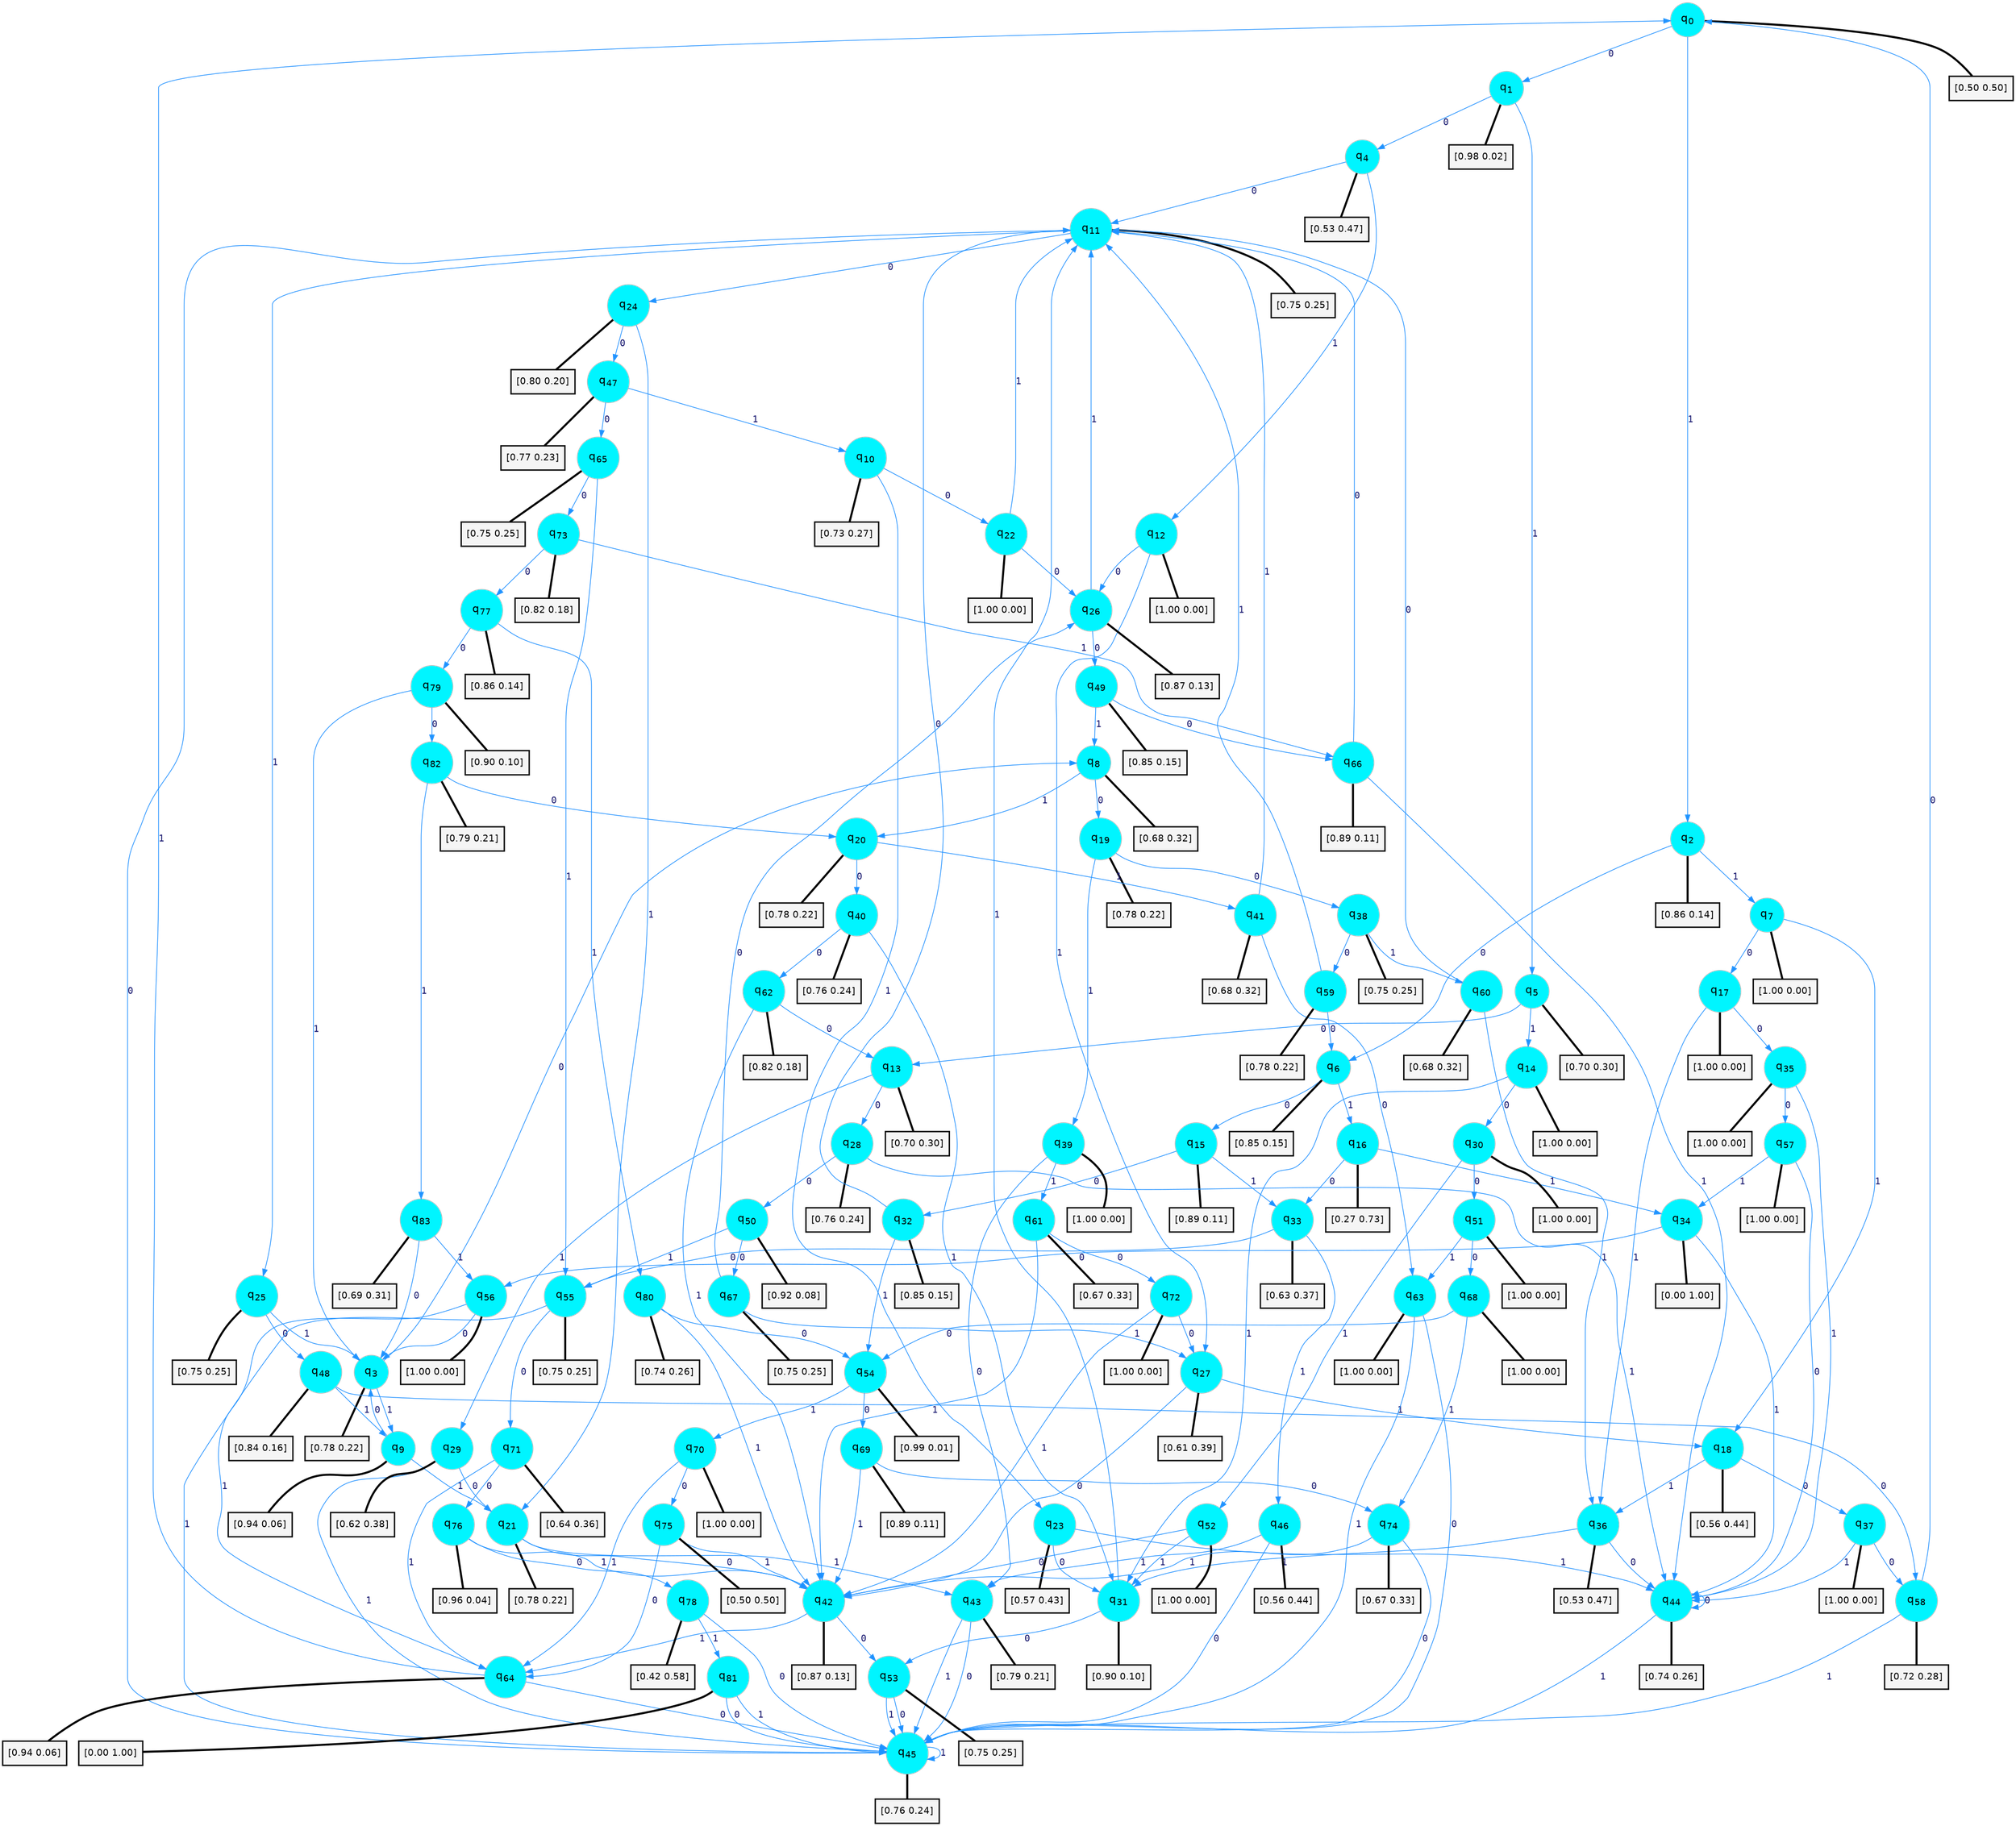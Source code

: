 digraph G {
graph [
bgcolor=transparent, dpi=300, rankdir=TD, size="40,25"];
node [
color=gray, fillcolor=turquoise1, fontcolor=black, fontname=Helvetica, fontsize=16, fontweight=bold, shape=circle, style=filled];
edge [
arrowsize=1, color=dodgerblue1, fontcolor=midnightblue, fontname=courier, fontweight=bold, penwidth=1, style=solid, weight=20];
0[label=<q<SUB>0</SUB>>];
1[label=<q<SUB>1</SUB>>];
2[label=<q<SUB>2</SUB>>];
3[label=<q<SUB>3</SUB>>];
4[label=<q<SUB>4</SUB>>];
5[label=<q<SUB>5</SUB>>];
6[label=<q<SUB>6</SUB>>];
7[label=<q<SUB>7</SUB>>];
8[label=<q<SUB>8</SUB>>];
9[label=<q<SUB>9</SUB>>];
10[label=<q<SUB>10</SUB>>];
11[label=<q<SUB>11</SUB>>];
12[label=<q<SUB>12</SUB>>];
13[label=<q<SUB>13</SUB>>];
14[label=<q<SUB>14</SUB>>];
15[label=<q<SUB>15</SUB>>];
16[label=<q<SUB>16</SUB>>];
17[label=<q<SUB>17</SUB>>];
18[label=<q<SUB>18</SUB>>];
19[label=<q<SUB>19</SUB>>];
20[label=<q<SUB>20</SUB>>];
21[label=<q<SUB>21</SUB>>];
22[label=<q<SUB>22</SUB>>];
23[label=<q<SUB>23</SUB>>];
24[label=<q<SUB>24</SUB>>];
25[label=<q<SUB>25</SUB>>];
26[label=<q<SUB>26</SUB>>];
27[label=<q<SUB>27</SUB>>];
28[label=<q<SUB>28</SUB>>];
29[label=<q<SUB>29</SUB>>];
30[label=<q<SUB>30</SUB>>];
31[label=<q<SUB>31</SUB>>];
32[label=<q<SUB>32</SUB>>];
33[label=<q<SUB>33</SUB>>];
34[label=<q<SUB>34</SUB>>];
35[label=<q<SUB>35</SUB>>];
36[label=<q<SUB>36</SUB>>];
37[label=<q<SUB>37</SUB>>];
38[label=<q<SUB>38</SUB>>];
39[label=<q<SUB>39</SUB>>];
40[label=<q<SUB>40</SUB>>];
41[label=<q<SUB>41</SUB>>];
42[label=<q<SUB>42</SUB>>];
43[label=<q<SUB>43</SUB>>];
44[label=<q<SUB>44</SUB>>];
45[label=<q<SUB>45</SUB>>];
46[label=<q<SUB>46</SUB>>];
47[label=<q<SUB>47</SUB>>];
48[label=<q<SUB>48</SUB>>];
49[label=<q<SUB>49</SUB>>];
50[label=<q<SUB>50</SUB>>];
51[label=<q<SUB>51</SUB>>];
52[label=<q<SUB>52</SUB>>];
53[label=<q<SUB>53</SUB>>];
54[label=<q<SUB>54</SUB>>];
55[label=<q<SUB>55</SUB>>];
56[label=<q<SUB>56</SUB>>];
57[label=<q<SUB>57</SUB>>];
58[label=<q<SUB>58</SUB>>];
59[label=<q<SUB>59</SUB>>];
60[label=<q<SUB>60</SUB>>];
61[label=<q<SUB>61</SUB>>];
62[label=<q<SUB>62</SUB>>];
63[label=<q<SUB>63</SUB>>];
64[label=<q<SUB>64</SUB>>];
65[label=<q<SUB>65</SUB>>];
66[label=<q<SUB>66</SUB>>];
67[label=<q<SUB>67</SUB>>];
68[label=<q<SUB>68</SUB>>];
69[label=<q<SUB>69</SUB>>];
70[label=<q<SUB>70</SUB>>];
71[label=<q<SUB>71</SUB>>];
72[label=<q<SUB>72</SUB>>];
73[label=<q<SUB>73</SUB>>];
74[label=<q<SUB>74</SUB>>];
75[label=<q<SUB>75</SUB>>];
76[label=<q<SUB>76</SUB>>];
77[label=<q<SUB>77</SUB>>];
78[label=<q<SUB>78</SUB>>];
79[label=<q<SUB>79</SUB>>];
80[label=<q<SUB>80</SUB>>];
81[label=<q<SUB>81</SUB>>];
82[label=<q<SUB>82</SUB>>];
83[label=<q<SUB>83</SUB>>];
84[label="[0.50 0.50]", shape=box,fontcolor=black, fontname=Helvetica, fontsize=14, penwidth=2, fillcolor=whitesmoke,color=black];
85[label="[0.98 0.02]", shape=box,fontcolor=black, fontname=Helvetica, fontsize=14, penwidth=2, fillcolor=whitesmoke,color=black];
86[label="[0.86 0.14]", shape=box,fontcolor=black, fontname=Helvetica, fontsize=14, penwidth=2, fillcolor=whitesmoke,color=black];
87[label="[0.78 0.22]", shape=box,fontcolor=black, fontname=Helvetica, fontsize=14, penwidth=2, fillcolor=whitesmoke,color=black];
88[label="[0.53 0.47]", shape=box,fontcolor=black, fontname=Helvetica, fontsize=14, penwidth=2, fillcolor=whitesmoke,color=black];
89[label="[0.70 0.30]", shape=box,fontcolor=black, fontname=Helvetica, fontsize=14, penwidth=2, fillcolor=whitesmoke,color=black];
90[label="[0.85 0.15]", shape=box,fontcolor=black, fontname=Helvetica, fontsize=14, penwidth=2, fillcolor=whitesmoke,color=black];
91[label="[1.00 0.00]", shape=box,fontcolor=black, fontname=Helvetica, fontsize=14, penwidth=2, fillcolor=whitesmoke,color=black];
92[label="[0.68 0.32]", shape=box,fontcolor=black, fontname=Helvetica, fontsize=14, penwidth=2, fillcolor=whitesmoke,color=black];
93[label="[0.94 0.06]", shape=box,fontcolor=black, fontname=Helvetica, fontsize=14, penwidth=2, fillcolor=whitesmoke,color=black];
94[label="[0.73 0.27]", shape=box,fontcolor=black, fontname=Helvetica, fontsize=14, penwidth=2, fillcolor=whitesmoke,color=black];
95[label="[0.75 0.25]", shape=box,fontcolor=black, fontname=Helvetica, fontsize=14, penwidth=2, fillcolor=whitesmoke,color=black];
96[label="[1.00 0.00]", shape=box,fontcolor=black, fontname=Helvetica, fontsize=14, penwidth=2, fillcolor=whitesmoke,color=black];
97[label="[0.70 0.30]", shape=box,fontcolor=black, fontname=Helvetica, fontsize=14, penwidth=2, fillcolor=whitesmoke,color=black];
98[label="[1.00 0.00]", shape=box,fontcolor=black, fontname=Helvetica, fontsize=14, penwidth=2, fillcolor=whitesmoke,color=black];
99[label="[0.89 0.11]", shape=box,fontcolor=black, fontname=Helvetica, fontsize=14, penwidth=2, fillcolor=whitesmoke,color=black];
100[label="[0.27 0.73]", shape=box,fontcolor=black, fontname=Helvetica, fontsize=14, penwidth=2, fillcolor=whitesmoke,color=black];
101[label="[1.00 0.00]", shape=box,fontcolor=black, fontname=Helvetica, fontsize=14, penwidth=2, fillcolor=whitesmoke,color=black];
102[label="[0.56 0.44]", shape=box,fontcolor=black, fontname=Helvetica, fontsize=14, penwidth=2, fillcolor=whitesmoke,color=black];
103[label="[0.78 0.22]", shape=box,fontcolor=black, fontname=Helvetica, fontsize=14, penwidth=2, fillcolor=whitesmoke,color=black];
104[label="[0.78 0.22]", shape=box,fontcolor=black, fontname=Helvetica, fontsize=14, penwidth=2, fillcolor=whitesmoke,color=black];
105[label="[0.78 0.22]", shape=box,fontcolor=black, fontname=Helvetica, fontsize=14, penwidth=2, fillcolor=whitesmoke,color=black];
106[label="[1.00 0.00]", shape=box,fontcolor=black, fontname=Helvetica, fontsize=14, penwidth=2, fillcolor=whitesmoke,color=black];
107[label="[0.57 0.43]", shape=box,fontcolor=black, fontname=Helvetica, fontsize=14, penwidth=2, fillcolor=whitesmoke,color=black];
108[label="[0.80 0.20]", shape=box,fontcolor=black, fontname=Helvetica, fontsize=14, penwidth=2, fillcolor=whitesmoke,color=black];
109[label="[0.75 0.25]", shape=box,fontcolor=black, fontname=Helvetica, fontsize=14, penwidth=2, fillcolor=whitesmoke,color=black];
110[label="[0.87 0.13]", shape=box,fontcolor=black, fontname=Helvetica, fontsize=14, penwidth=2, fillcolor=whitesmoke,color=black];
111[label="[0.61 0.39]", shape=box,fontcolor=black, fontname=Helvetica, fontsize=14, penwidth=2, fillcolor=whitesmoke,color=black];
112[label="[0.76 0.24]", shape=box,fontcolor=black, fontname=Helvetica, fontsize=14, penwidth=2, fillcolor=whitesmoke,color=black];
113[label="[0.62 0.38]", shape=box,fontcolor=black, fontname=Helvetica, fontsize=14, penwidth=2, fillcolor=whitesmoke,color=black];
114[label="[1.00 0.00]", shape=box,fontcolor=black, fontname=Helvetica, fontsize=14, penwidth=2, fillcolor=whitesmoke,color=black];
115[label="[0.90 0.10]", shape=box,fontcolor=black, fontname=Helvetica, fontsize=14, penwidth=2, fillcolor=whitesmoke,color=black];
116[label="[0.85 0.15]", shape=box,fontcolor=black, fontname=Helvetica, fontsize=14, penwidth=2, fillcolor=whitesmoke,color=black];
117[label="[0.63 0.37]", shape=box,fontcolor=black, fontname=Helvetica, fontsize=14, penwidth=2, fillcolor=whitesmoke,color=black];
118[label="[0.00 1.00]", shape=box,fontcolor=black, fontname=Helvetica, fontsize=14, penwidth=2, fillcolor=whitesmoke,color=black];
119[label="[1.00 0.00]", shape=box,fontcolor=black, fontname=Helvetica, fontsize=14, penwidth=2, fillcolor=whitesmoke,color=black];
120[label="[0.53 0.47]", shape=box,fontcolor=black, fontname=Helvetica, fontsize=14, penwidth=2, fillcolor=whitesmoke,color=black];
121[label="[1.00 0.00]", shape=box,fontcolor=black, fontname=Helvetica, fontsize=14, penwidth=2, fillcolor=whitesmoke,color=black];
122[label="[0.75 0.25]", shape=box,fontcolor=black, fontname=Helvetica, fontsize=14, penwidth=2, fillcolor=whitesmoke,color=black];
123[label="[1.00 0.00]", shape=box,fontcolor=black, fontname=Helvetica, fontsize=14, penwidth=2, fillcolor=whitesmoke,color=black];
124[label="[0.76 0.24]", shape=box,fontcolor=black, fontname=Helvetica, fontsize=14, penwidth=2, fillcolor=whitesmoke,color=black];
125[label="[0.68 0.32]", shape=box,fontcolor=black, fontname=Helvetica, fontsize=14, penwidth=2, fillcolor=whitesmoke,color=black];
126[label="[0.87 0.13]", shape=box,fontcolor=black, fontname=Helvetica, fontsize=14, penwidth=2, fillcolor=whitesmoke,color=black];
127[label="[0.79 0.21]", shape=box,fontcolor=black, fontname=Helvetica, fontsize=14, penwidth=2, fillcolor=whitesmoke,color=black];
128[label="[0.74 0.26]", shape=box,fontcolor=black, fontname=Helvetica, fontsize=14, penwidth=2, fillcolor=whitesmoke,color=black];
129[label="[0.76 0.24]", shape=box,fontcolor=black, fontname=Helvetica, fontsize=14, penwidth=2, fillcolor=whitesmoke,color=black];
130[label="[0.56 0.44]", shape=box,fontcolor=black, fontname=Helvetica, fontsize=14, penwidth=2, fillcolor=whitesmoke,color=black];
131[label="[0.77 0.23]", shape=box,fontcolor=black, fontname=Helvetica, fontsize=14, penwidth=2, fillcolor=whitesmoke,color=black];
132[label="[0.84 0.16]", shape=box,fontcolor=black, fontname=Helvetica, fontsize=14, penwidth=2, fillcolor=whitesmoke,color=black];
133[label="[0.85 0.15]", shape=box,fontcolor=black, fontname=Helvetica, fontsize=14, penwidth=2, fillcolor=whitesmoke,color=black];
134[label="[0.92 0.08]", shape=box,fontcolor=black, fontname=Helvetica, fontsize=14, penwidth=2, fillcolor=whitesmoke,color=black];
135[label="[1.00 0.00]", shape=box,fontcolor=black, fontname=Helvetica, fontsize=14, penwidth=2, fillcolor=whitesmoke,color=black];
136[label="[1.00 0.00]", shape=box,fontcolor=black, fontname=Helvetica, fontsize=14, penwidth=2, fillcolor=whitesmoke,color=black];
137[label="[0.75 0.25]", shape=box,fontcolor=black, fontname=Helvetica, fontsize=14, penwidth=2, fillcolor=whitesmoke,color=black];
138[label="[0.99 0.01]", shape=box,fontcolor=black, fontname=Helvetica, fontsize=14, penwidth=2, fillcolor=whitesmoke,color=black];
139[label="[0.75 0.25]", shape=box,fontcolor=black, fontname=Helvetica, fontsize=14, penwidth=2, fillcolor=whitesmoke,color=black];
140[label="[1.00 0.00]", shape=box,fontcolor=black, fontname=Helvetica, fontsize=14, penwidth=2, fillcolor=whitesmoke,color=black];
141[label="[1.00 0.00]", shape=box,fontcolor=black, fontname=Helvetica, fontsize=14, penwidth=2, fillcolor=whitesmoke,color=black];
142[label="[0.72 0.28]", shape=box,fontcolor=black, fontname=Helvetica, fontsize=14, penwidth=2, fillcolor=whitesmoke,color=black];
143[label="[0.78 0.22]", shape=box,fontcolor=black, fontname=Helvetica, fontsize=14, penwidth=2, fillcolor=whitesmoke,color=black];
144[label="[0.68 0.32]", shape=box,fontcolor=black, fontname=Helvetica, fontsize=14, penwidth=2, fillcolor=whitesmoke,color=black];
145[label="[0.67 0.33]", shape=box,fontcolor=black, fontname=Helvetica, fontsize=14, penwidth=2, fillcolor=whitesmoke,color=black];
146[label="[0.82 0.18]", shape=box,fontcolor=black, fontname=Helvetica, fontsize=14, penwidth=2, fillcolor=whitesmoke,color=black];
147[label="[1.00 0.00]", shape=box,fontcolor=black, fontname=Helvetica, fontsize=14, penwidth=2, fillcolor=whitesmoke,color=black];
148[label="[0.94 0.06]", shape=box,fontcolor=black, fontname=Helvetica, fontsize=14, penwidth=2, fillcolor=whitesmoke,color=black];
149[label="[0.75 0.25]", shape=box,fontcolor=black, fontname=Helvetica, fontsize=14, penwidth=2, fillcolor=whitesmoke,color=black];
150[label="[0.89 0.11]", shape=box,fontcolor=black, fontname=Helvetica, fontsize=14, penwidth=2, fillcolor=whitesmoke,color=black];
151[label="[0.75 0.25]", shape=box,fontcolor=black, fontname=Helvetica, fontsize=14, penwidth=2, fillcolor=whitesmoke,color=black];
152[label="[1.00 0.00]", shape=box,fontcolor=black, fontname=Helvetica, fontsize=14, penwidth=2, fillcolor=whitesmoke,color=black];
153[label="[0.89 0.11]", shape=box,fontcolor=black, fontname=Helvetica, fontsize=14, penwidth=2, fillcolor=whitesmoke,color=black];
154[label="[1.00 0.00]", shape=box,fontcolor=black, fontname=Helvetica, fontsize=14, penwidth=2, fillcolor=whitesmoke,color=black];
155[label="[0.64 0.36]", shape=box,fontcolor=black, fontname=Helvetica, fontsize=14, penwidth=2, fillcolor=whitesmoke,color=black];
156[label="[1.00 0.00]", shape=box,fontcolor=black, fontname=Helvetica, fontsize=14, penwidth=2, fillcolor=whitesmoke,color=black];
157[label="[0.82 0.18]", shape=box,fontcolor=black, fontname=Helvetica, fontsize=14, penwidth=2, fillcolor=whitesmoke,color=black];
158[label="[0.67 0.33]", shape=box,fontcolor=black, fontname=Helvetica, fontsize=14, penwidth=2, fillcolor=whitesmoke,color=black];
159[label="[0.50 0.50]", shape=box,fontcolor=black, fontname=Helvetica, fontsize=14, penwidth=2, fillcolor=whitesmoke,color=black];
160[label="[0.96 0.04]", shape=box,fontcolor=black, fontname=Helvetica, fontsize=14, penwidth=2, fillcolor=whitesmoke,color=black];
161[label="[0.86 0.14]", shape=box,fontcolor=black, fontname=Helvetica, fontsize=14, penwidth=2, fillcolor=whitesmoke,color=black];
162[label="[0.42 0.58]", shape=box,fontcolor=black, fontname=Helvetica, fontsize=14, penwidth=2, fillcolor=whitesmoke,color=black];
163[label="[0.90 0.10]", shape=box,fontcolor=black, fontname=Helvetica, fontsize=14, penwidth=2, fillcolor=whitesmoke,color=black];
164[label="[0.74 0.26]", shape=box,fontcolor=black, fontname=Helvetica, fontsize=14, penwidth=2, fillcolor=whitesmoke,color=black];
165[label="[0.00 1.00]", shape=box,fontcolor=black, fontname=Helvetica, fontsize=14, penwidth=2, fillcolor=whitesmoke,color=black];
166[label="[0.79 0.21]", shape=box,fontcolor=black, fontname=Helvetica, fontsize=14, penwidth=2, fillcolor=whitesmoke,color=black];
167[label="[0.69 0.31]", shape=box,fontcolor=black, fontname=Helvetica, fontsize=14, penwidth=2, fillcolor=whitesmoke,color=black];
0->1 [label=0];
0->2 [label=1];
0->84 [arrowhead=none, penwidth=3,color=black];
1->4 [label=0];
1->5 [label=1];
1->85 [arrowhead=none, penwidth=3,color=black];
2->6 [label=0];
2->7 [label=1];
2->86 [arrowhead=none, penwidth=3,color=black];
3->8 [label=0];
3->9 [label=1];
3->87 [arrowhead=none, penwidth=3,color=black];
4->11 [label=0];
4->12 [label=1];
4->88 [arrowhead=none, penwidth=3,color=black];
5->13 [label=0];
5->14 [label=1];
5->89 [arrowhead=none, penwidth=3,color=black];
6->15 [label=0];
6->16 [label=1];
6->90 [arrowhead=none, penwidth=3,color=black];
7->17 [label=0];
7->18 [label=1];
7->91 [arrowhead=none, penwidth=3,color=black];
8->19 [label=0];
8->20 [label=1];
8->92 [arrowhead=none, penwidth=3,color=black];
9->3 [label=0];
9->21 [label=1];
9->93 [arrowhead=none, penwidth=3,color=black];
10->22 [label=0];
10->23 [label=1];
10->94 [arrowhead=none, penwidth=3,color=black];
11->24 [label=0];
11->25 [label=1];
11->95 [arrowhead=none, penwidth=3,color=black];
12->26 [label=0];
12->27 [label=1];
12->96 [arrowhead=none, penwidth=3,color=black];
13->28 [label=0];
13->29 [label=1];
13->97 [arrowhead=none, penwidth=3,color=black];
14->30 [label=0];
14->31 [label=1];
14->98 [arrowhead=none, penwidth=3,color=black];
15->32 [label=0];
15->33 [label=1];
15->99 [arrowhead=none, penwidth=3,color=black];
16->33 [label=0];
16->34 [label=1];
16->100 [arrowhead=none, penwidth=3,color=black];
17->35 [label=0];
17->36 [label=1];
17->101 [arrowhead=none, penwidth=3,color=black];
18->37 [label=0];
18->36 [label=1];
18->102 [arrowhead=none, penwidth=3,color=black];
19->38 [label=0];
19->39 [label=1];
19->103 [arrowhead=none, penwidth=3,color=black];
20->40 [label=0];
20->41 [label=1];
20->104 [arrowhead=none, penwidth=3,color=black];
21->42 [label=0];
21->43 [label=1];
21->105 [arrowhead=none, penwidth=3,color=black];
22->26 [label=0];
22->11 [label=1];
22->106 [arrowhead=none, penwidth=3,color=black];
23->31 [label=0];
23->44 [label=1];
23->107 [arrowhead=none, penwidth=3,color=black];
24->47 [label=0];
24->21 [label=1];
24->108 [arrowhead=none, penwidth=3,color=black];
25->48 [label=0];
25->3 [label=1];
25->109 [arrowhead=none, penwidth=3,color=black];
26->49 [label=0];
26->11 [label=1];
26->110 [arrowhead=none, penwidth=3,color=black];
27->42 [label=0];
27->18 [label=1];
27->111 [arrowhead=none, penwidth=3,color=black];
28->50 [label=0];
28->44 [label=1];
28->112 [arrowhead=none, penwidth=3,color=black];
29->21 [label=0];
29->45 [label=1];
29->113 [arrowhead=none, penwidth=3,color=black];
30->51 [label=0];
30->52 [label=1];
30->114 [arrowhead=none, penwidth=3,color=black];
31->53 [label=0];
31->11 [label=1];
31->115 [arrowhead=none, penwidth=3,color=black];
32->11 [label=0];
32->54 [label=1];
32->116 [arrowhead=none, penwidth=3,color=black];
33->55 [label=0];
33->46 [label=1];
33->117 [arrowhead=none, penwidth=3,color=black];
34->56 [label=0];
34->44 [label=1];
34->118 [arrowhead=none, penwidth=3,color=black];
35->57 [label=0];
35->44 [label=1];
35->119 [arrowhead=none, penwidth=3,color=black];
36->44 [label=0];
36->31 [label=1];
36->120 [arrowhead=none, penwidth=3,color=black];
37->58 [label=0];
37->44 [label=1];
37->121 [arrowhead=none, penwidth=3,color=black];
38->59 [label=0];
38->60 [label=1];
38->122 [arrowhead=none, penwidth=3,color=black];
39->43 [label=0];
39->61 [label=1];
39->123 [arrowhead=none, penwidth=3,color=black];
40->62 [label=0];
40->31 [label=1];
40->124 [arrowhead=none, penwidth=3,color=black];
41->63 [label=0];
41->11 [label=1];
41->125 [arrowhead=none, penwidth=3,color=black];
42->53 [label=0];
42->64 [label=1];
42->126 [arrowhead=none, penwidth=3,color=black];
43->45 [label=0];
43->45 [label=1];
43->127 [arrowhead=none, penwidth=3,color=black];
44->44 [label=0];
44->45 [label=1];
44->128 [arrowhead=none, penwidth=3,color=black];
45->11 [label=0];
45->45 [label=1];
45->129 [arrowhead=none, penwidth=3,color=black];
46->45 [label=0];
46->43 [label=1];
46->130 [arrowhead=none, penwidth=3,color=black];
47->65 [label=0];
47->10 [label=1];
47->131 [arrowhead=none, penwidth=3,color=black];
48->58 [label=0];
48->9 [label=1];
48->132 [arrowhead=none, penwidth=3,color=black];
49->66 [label=0];
49->8 [label=1];
49->133 [arrowhead=none, penwidth=3,color=black];
50->67 [label=0];
50->55 [label=1];
50->134 [arrowhead=none, penwidth=3,color=black];
51->68 [label=0];
51->63 [label=1];
51->135 [arrowhead=none, penwidth=3,color=black];
52->42 [label=0];
52->31 [label=1];
52->136 [arrowhead=none, penwidth=3,color=black];
53->45 [label=0];
53->45 [label=1];
53->137 [arrowhead=none, penwidth=3,color=black];
54->69 [label=0];
54->70 [label=1];
54->138 [arrowhead=none, penwidth=3,color=black];
55->71 [label=0];
55->45 [label=1];
55->139 [arrowhead=none, penwidth=3,color=black];
56->3 [label=0];
56->64 [label=1];
56->140 [arrowhead=none, penwidth=3,color=black];
57->44 [label=0];
57->34 [label=1];
57->141 [arrowhead=none, penwidth=3,color=black];
58->0 [label=0];
58->45 [label=1];
58->142 [arrowhead=none, penwidth=3,color=black];
59->6 [label=0];
59->11 [label=1];
59->143 [arrowhead=none, penwidth=3,color=black];
60->11 [label=0];
60->36 [label=1];
60->144 [arrowhead=none, penwidth=3,color=black];
61->72 [label=0];
61->42 [label=1];
61->145 [arrowhead=none, penwidth=3,color=black];
62->13 [label=0];
62->42 [label=1];
62->146 [arrowhead=none, penwidth=3,color=black];
63->45 [label=0];
63->45 [label=1];
63->147 [arrowhead=none, penwidth=3,color=black];
64->45 [label=0];
64->0 [label=1];
64->148 [arrowhead=none, penwidth=3,color=black];
65->73 [label=0];
65->55 [label=1];
65->149 [arrowhead=none, penwidth=3,color=black];
66->11 [label=0];
66->44 [label=1];
66->150 [arrowhead=none, penwidth=3,color=black];
67->26 [label=0];
67->27 [label=1];
67->151 [arrowhead=none, penwidth=3,color=black];
68->54 [label=0];
68->74 [label=1];
68->152 [arrowhead=none, penwidth=3,color=black];
69->74 [label=0];
69->42 [label=1];
69->153 [arrowhead=none, penwidth=3,color=black];
70->75 [label=0];
70->64 [label=1];
70->154 [arrowhead=none, penwidth=3,color=black];
71->76 [label=0];
71->64 [label=1];
71->155 [arrowhead=none, penwidth=3,color=black];
72->27 [label=0];
72->42 [label=1];
72->156 [arrowhead=none, penwidth=3,color=black];
73->77 [label=0];
73->66 [label=1];
73->157 [arrowhead=none, penwidth=3,color=black];
74->45 [label=0];
74->42 [label=1];
74->158 [arrowhead=none, penwidth=3,color=black];
75->64 [label=0];
75->42 [label=1];
75->159 [arrowhead=none, penwidth=3,color=black];
76->78 [label=0];
76->42 [label=1];
76->160 [arrowhead=none, penwidth=3,color=black];
77->79 [label=0];
77->80 [label=1];
77->161 [arrowhead=none, penwidth=3,color=black];
78->45 [label=0];
78->81 [label=1];
78->162 [arrowhead=none, penwidth=3,color=black];
79->82 [label=0];
79->3 [label=1];
79->163 [arrowhead=none, penwidth=3,color=black];
80->54 [label=0];
80->42 [label=1];
80->164 [arrowhead=none, penwidth=3,color=black];
81->45 [label=0];
81->45 [label=1];
81->165 [arrowhead=none, penwidth=3,color=black];
82->20 [label=0];
82->83 [label=1];
82->166 [arrowhead=none, penwidth=3,color=black];
83->3 [label=0];
83->56 [label=1];
83->167 [arrowhead=none, penwidth=3,color=black];
}
